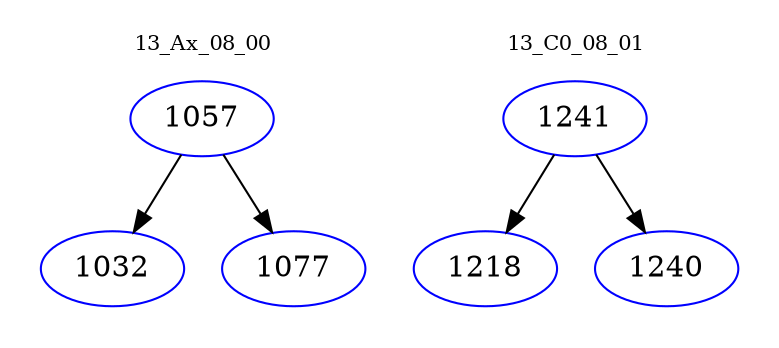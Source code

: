 digraph{
subgraph cluster_0 {
color = white
label = "13_Ax_08_00";
fontsize=10;
T0_1057 [label="1057", color="blue"]
T0_1057 -> T0_1032 [color="black"]
T0_1032 [label="1032", color="blue"]
T0_1057 -> T0_1077 [color="black"]
T0_1077 [label="1077", color="blue"]
}
subgraph cluster_1 {
color = white
label = "13_C0_08_01";
fontsize=10;
T1_1241 [label="1241", color="blue"]
T1_1241 -> T1_1218 [color="black"]
T1_1218 [label="1218", color="blue"]
T1_1241 -> T1_1240 [color="black"]
T1_1240 [label="1240", color="blue"]
}
}
